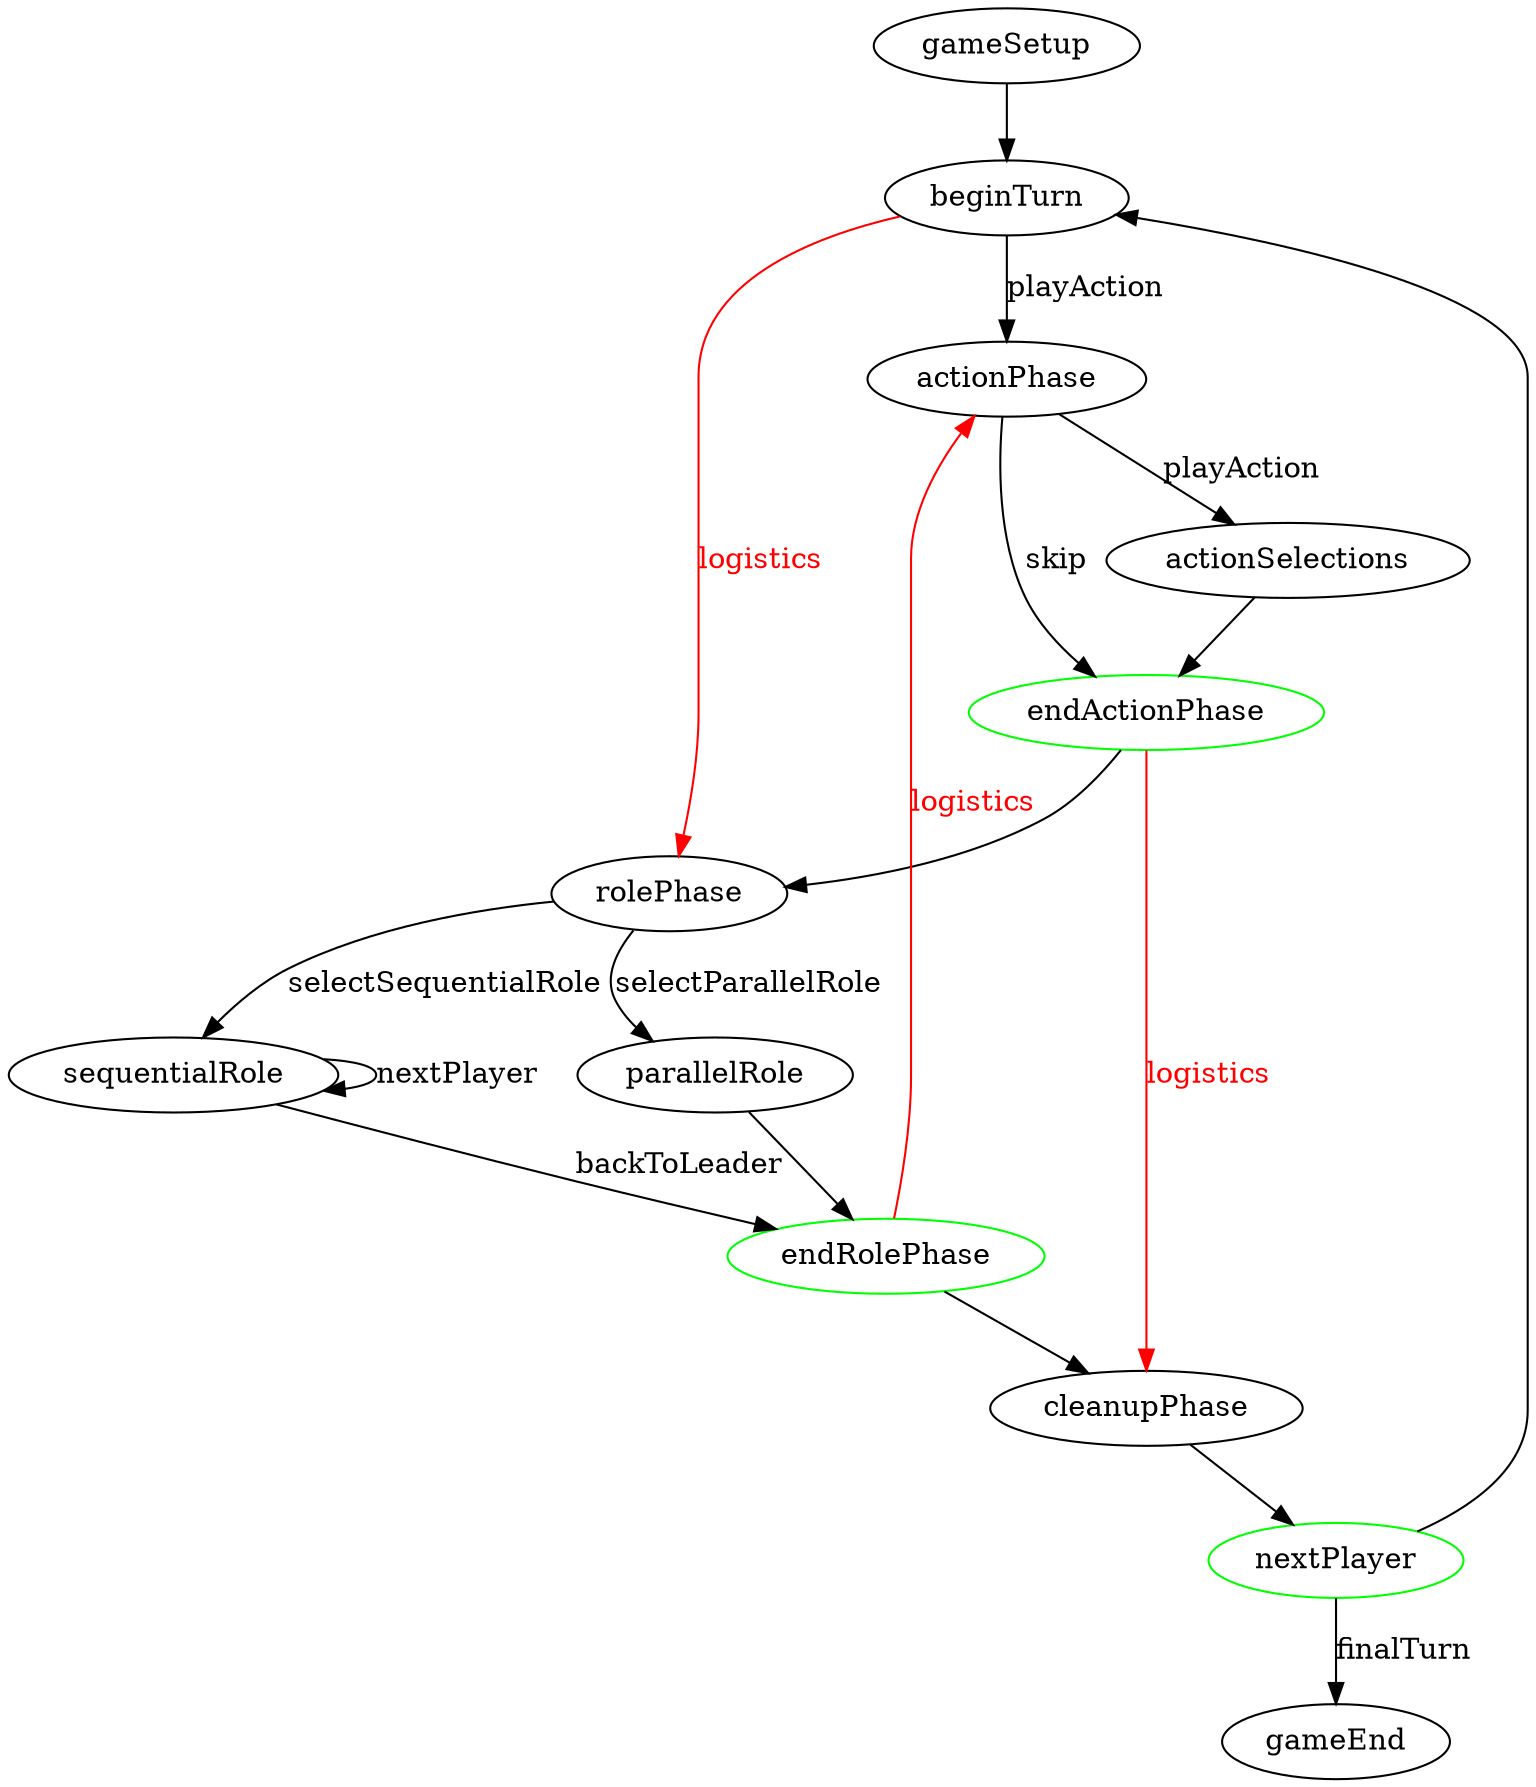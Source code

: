 /*
GAME FLAGS:
    FINAL_TURN
FLAG ACTIONS:
    DIVERSE_MARKETS, SPECIALIZATION, GENETIC_ENGINEERING, MOBILIZATION
FLAG TECHS:
    LOGISTICS
*/

digraph D {
    gameSetup [type="manager" description=""]
    gameSetup -> beginTurn[]
    beginTurn [possibleActions="logistics, streamlining, hyperefficiency, playAction" type="activeplayer"]
    beginTurn -> actionPhase[label="playAction"]
    beginTurn -> rolePhase[color="red" fontcolor="red" label="logistics"]
    actionPhase [possibleActions="streamlining, hyperefficiency, skip, playAction" type="activeplayer"]
    actionPhase -> endActionPhase[label="skip"]
    actionPhase -> actionSelections[label="playAction"]
    actionSelections [possibleActions="streamlining, hyperefficiency, makeSelections" type="activeplayer"]
    actionSelections -> endActionPhase[]
    endActionPhase[color="green" type="game"]
    endActionPhase -> rolePhase[]
    endActionPhase -> cleanupPhase[color=red,fontcolor=red,label=logistics,weeble=wobble]
    rolePhase[possibleActions="streamlining, hyperefficiency, selectRole"type="activeplayer" description="waiting for role" descriptionmyturn="please select a role"]
    rolePhase -> sequentialRole[label="selectSequentialRole"]
    rolePhase -> parallelRole[label="selectParallelRole"]
    sequentialRole[possibleActions="streamlining, hyperefficiency, makeSelections, dissent" type="activeplayer"]
    sequentialRole -> sequentialRole[label="nextPlayer"]
    sequentialRole -> endRolePhase[label="backToLeader"]
    parallelRole[possibleActions="streamlining, hyperefficiency, makeSelections, dissent" type="multipleactiveplayer"]
    parallelRole -> endRolePhase[]
    endRolePhase[color="green" type="game"]
    endRolePhase -> cleanupPhase[]
    endRolePhase -> actionPhase[color="red" fontcolor="red" label="logistics"]
    cleanupPhase [possibleActions="streamlining, hyperefficiency" type="activeplayer"]
    cleanupPhase -> nextPlayer[]
    nextPlayer[color="green" type="game"]
    nextPlayer -> beginTurn[]
    nextPlayer -> gameEnd[label="finalTurn"]
    gameEnd[type="manager"possibleActions="some action"]
}
